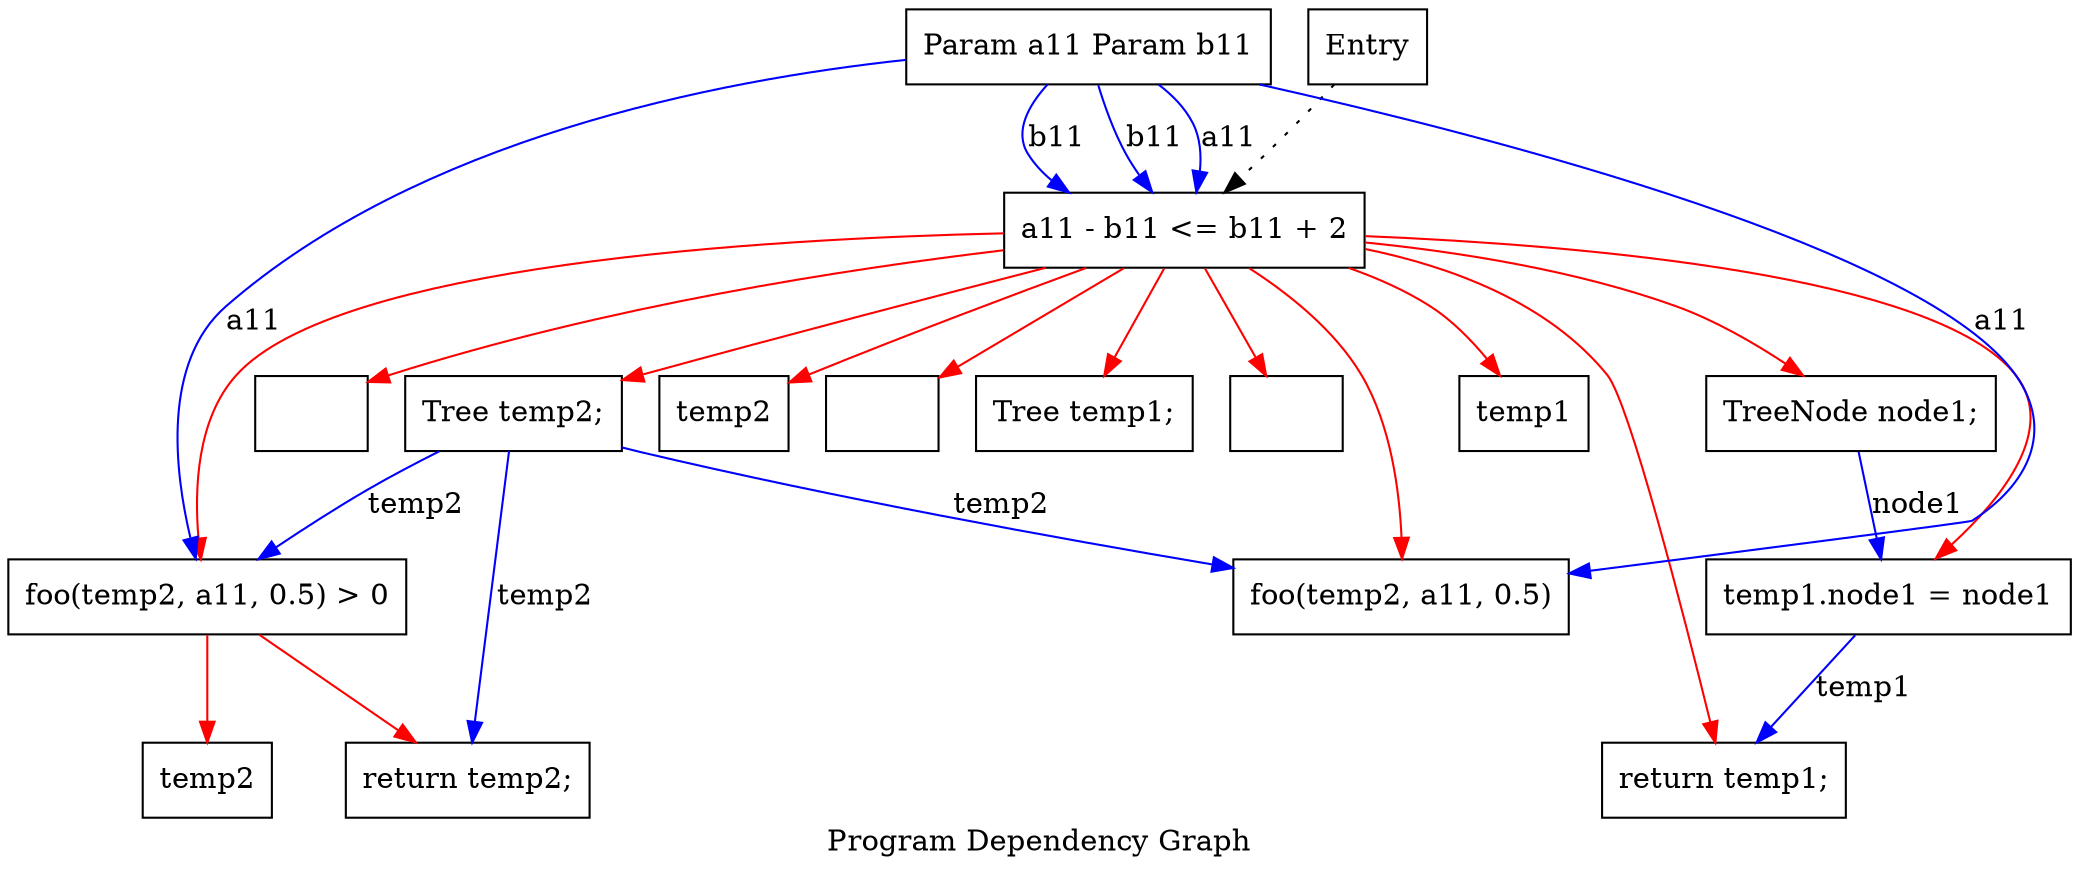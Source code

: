 digraph "Program Dependency Graph" {
    label="Program Dependency Graph"

    Node0xffffffff [shape=record,label="{Entry}"];
    Node0x1 [shape=record,label="{temp2}"];
    Node0x2 [shape=record,label="{return temp2;}"];
    Node0x3 [shape=record,label="{}"];
    Node0x4 [shape=record,label="{Tree temp2;}"];
    Node0x5 [shape=record,label="{temp2}"];
    Node0x6 [shape=record,label="{foo(temp2, a11, 0.5)}"];
    Node0x7 [shape=record,label="{foo(temp2, a11, 0.5) \> 0}"];
    Node0x7 -> Node0x1[color = red]
    Node0x7 -> Node0x2[color = red]
    Node0x8 [shape=record,label="{}"];
    Node0x9 [shape=record,label="{Tree temp1;}"];
    Node0x10 [shape=record,label="{}"];
    Node0x11 [shape=record,label="{TreeNode node1;}"];
    Node0x12 [shape=record,label="{temp1.node1 = node1}"];
    Node0x13 [shape=record,label="{temp1}"];
    Node0x14 [shape=record,label="{return temp1;}"];
    Node0x15 [shape=record,label="{a11 - b11 \<= b11 + 2}"];
    Node0x15 -> Node0x8[color = red]
    Node0x15 -> Node0x9[color = red]
    Node0x15 -> Node0x10[color = red]
    Node0x15 -> Node0x11[color = red]
    Node0x15 -> Node0x12[color = red]
    Node0x15 -> Node0x13[color = red]
    Node0x15 -> Node0x14[color = red]
    Node0x15 -> Node0x3[color = red]
    Node0x15 -> Node0x4[color = red]
    Node0x15 -> Node0x5[color = red]
    Node0x15 -> Node0x6[color = red]
    Node0x15 -> Node0x7[color = red]
    Node0xffffffff -> Node0x15[style = dotted]
    Node0x16 [shape=record,label="{Param a11 Param b11 }"];
    Node0x4 -> Node0x2[color = blue,label = "temp2"]
    Node0x4 -> Node0x6[color = blue,label = "temp2"]
    Node0x4 -> Node0x7[color = blue,label = "temp2"]
    Node0x11 -> Node0x12[color = blue,label = "node1"]
    Node0x12 -> Node0x14[color = blue,label = "temp1"]
    Node0x16 -> Node0x6[color = blue,label = "a11"]
    Node0x16 -> Node0x7[color = blue,label = "a11"]
    Node0x16 -> Node0x15[color = blue,label = "a11"]
    Node0x16 -> Node0x15[color = blue,label = "b11"]
    Node0x16 -> Node0x15[color = blue,label = "b11"]
}
